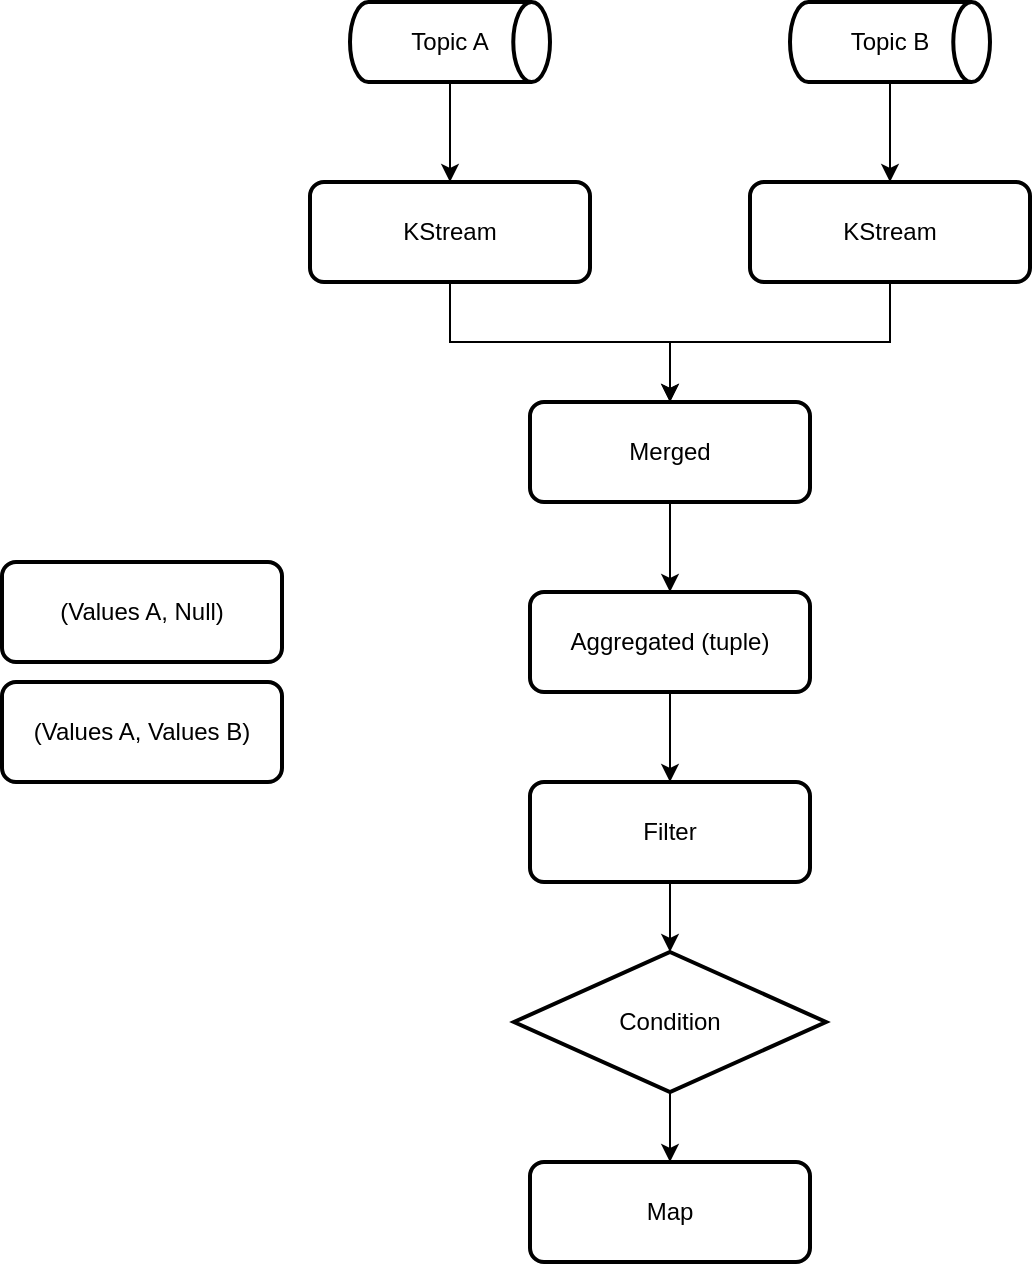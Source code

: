 <mxfile version="21.1.4" type="github">
  <diagram name="Page-1" id="GQdguLyDqn1J5aYRIGRp">
    <mxGraphModel dx="724" dy="379" grid="1" gridSize="10" guides="1" tooltips="1" connect="1" arrows="1" fold="1" page="1" pageScale="1" pageWidth="827" pageHeight="1169" math="0" shadow="0">
      <root>
        <mxCell id="0" />
        <mxCell id="1" parent="0" />
        <mxCell id="ac-CJ9rbDyMM8MRPhUsu-12" style="edgeStyle=orthogonalEdgeStyle;rounded=0;orthogonalLoop=1;jettySize=auto;html=1;" edge="1" parent="1" source="ac-CJ9rbDyMM8MRPhUsu-1" target="ac-CJ9rbDyMM8MRPhUsu-10">
          <mxGeometry relative="1" as="geometry" />
        </mxCell>
        <mxCell id="ac-CJ9rbDyMM8MRPhUsu-1" value="Topic A" style="strokeWidth=2;html=1;shape=mxgraph.flowchart.direct_data;whiteSpace=wrap;" vertex="1" parent="1">
          <mxGeometry x="254" y="20" width="100" height="40" as="geometry" />
        </mxCell>
        <mxCell id="ac-CJ9rbDyMM8MRPhUsu-13" style="edgeStyle=orthogonalEdgeStyle;rounded=0;orthogonalLoop=1;jettySize=auto;html=1;" edge="1" parent="1" source="ac-CJ9rbDyMM8MRPhUsu-2" target="ac-CJ9rbDyMM8MRPhUsu-11">
          <mxGeometry relative="1" as="geometry" />
        </mxCell>
        <mxCell id="ac-CJ9rbDyMM8MRPhUsu-2" value="Topic B" style="strokeWidth=2;html=1;shape=mxgraph.flowchart.direct_data;whiteSpace=wrap;" vertex="1" parent="1">
          <mxGeometry x="474" y="20" width="100" height="40" as="geometry" />
        </mxCell>
        <mxCell id="ac-CJ9rbDyMM8MRPhUsu-16" style="edgeStyle=orthogonalEdgeStyle;rounded=0;orthogonalLoop=1;jettySize=auto;html=1;" edge="1" parent="1" source="ac-CJ9rbDyMM8MRPhUsu-3" target="ac-CJ9rbDyMM8MRPhUsu-5">
          <mxGeometry relative="1" as="geometry" />
        </mxCell>
        <mxCell id="ac-CJ9rbDyMM8MRPhUsu-3" value="Merged" style="rounded=1;whiteSpace=wrap;html=1;absoluteArcSize=1;arcSize=14;strokeWidth=2;" vertex="1" parent="1">
          <mxGeometry x="344" y="220" width="140" height="50" as="geometry" />
        </mxCell>
        <mxCell id="ac-CJ9rbDyMM8MRPhUsu-18" value="" style="edgeStyle=orthogonalEdgeStyle;rounded=0;orthogonalLoop=1;jettySize=auto;html=1;" edge="1" parent="1" source="ac-CJ9rbDyMM8MRPhUsu-4" target="ac-CJ9rbDyMM8MRPhUsu-6">
          <mxGeometry relative="1" as="geometry" />
        </mxCell>
        <mxCell id="ac-CJ9rbDyMM8MRPhUsu-4" value="Filter" style="rounded=1;whiteSpace=wrap;html=1;absoluteArcSize=1;arcSize=14;strokeWidth=2;" vertex="1" parent="1">
          <mxGeometry x="344" y="410" width="140" height="50" as="geometry" />
        </mxCell>
        <mxCell id="ac-CJ9rbDyMM8MRPhUsu-17" value="" style="edgeStyle=orthogonalEdgeStyle;rounded=0;orthogonalLoop=1;jettySize=auto;html=1;" edge="1" parent="1" source="ac-CJ9rbDyMM8MRPhUsu-5" target="ac-CJ9rbDyMM8MRPhUsu-4">
          <mxGeometry relative="1" as="geometry" />
        </mxCell>
        <mxCell id="ac-CJ9rbDyMM8MRPhUsu-5" value="Aggregated (tuple)" style="rounded=1;whiteSpace=wrap;html=1;absoluteArcSize=1;arcSize=14;strokeWidth=2;" vertex="1" parent="1">
          <mxGeometry x="344" y="315" width="140" height="50" as="geometry" />
        </mxCell>
        <mxCell id="ac-CJ9rbDyMM8MRPhUsu-19" value="" style="edgeStyle=orthogonalEdgeStyle;rounded=0;orthogonalLoop=1;jettySize=auto;html=1;" edge="1" parent="1" source="ac-CJ9rbDyMM8MRPhUsu-6" target="ac-CJ9rbDyMM8MRPhUsu-7">
          <mxGeometry relative="1" as="geometry" />
        </mxCell>
        <mxCell id="ac-CJ9rbDyMM8MRPhUsu-6" value="Condition" style="strokeWidth=2;html=1;shape=mxgraph.flowchart.decision;whiteSpace=wrap;" vertex="1" parent="1">
          <mxGeometry x="336" y="495" width="156" height="70" as="geometry" />
        </mxCell>
        <mxCell id="ac-CJ9rbDyMM8MRPhUsu-7" value="Map" style="rounded=1;whiteSpace=wrap;html=1;absoluteArcSize=1;arcSize=14;strokeWidth=2;" vertex="1" parent="1">
          <mxGeometry x="344" y="600" width="140" height="50" as="geometry" />
        </mxCell>
        <mxCell id="ac-CJ9rbDyMM8MRPhUsu-8" value="(Values A, Null)" style="rounded=1;whiteSpace=wrap;html=1;absoluteArcSize=1;arcSize=14;strokeWidth=2;" vertex="1" parent="1">
          <mxGeometry x="80" y="300" width="140" height="50" as="geometry" />
        </mxCell>
        <mxCell id="ac-CJ9rbDyMM8MRPhUsu-9" value="(Values A, Values B)" style="rounded=1;whiteSpace=wrap;html=1;absoluteArcSize=1;arcSize=14;strokeWidth=2;" vertex="1" parent="1">
          <mxGeometry x="80" y="360" width="140" height="50" as="geometry" />
        </mxCell>
        <mxCell id="ac-CJ9rbDyMM8MRPhUsu-14" style="edgeStyle=orthogonalEdgeStyle;rounded=0;orthogonalLoop=1;jettySize=auto;html=1;" edge="1" parent="1" source="ac-CJ9rbDyMM8MRPhUsu-10" target="ac-CJ9rbDyMM8MRPhUsu-3">
          <mxGeometry relative="1" as="geometry" />
        </mxCell>
        <mxCell id="ac-CJ9rbDyMM8MRPhUsu-10" value="KStream" style="rounded=1;whiteSpace=wrap;html=1;absoluteArcSize=1;arcSize=14;strokeWidth=2;" vertex="1" parent="1">
          <mxGeometry x="234" y="110" width="140" height="50" as="geometry" />
        </mxCell>
        <mxCell id="ac-CJ9rbDyMM8MRPhUsu-15" style="edgeStyle=orthogonalEdgeStyle;rounded=0;orthogonalLoop=1;jettySize=auto;html=1;" edge="1" parent="1" source="ac-CJ9rbDyMM8MRPhUsu-11" target="ac-CJ9rbDyMM8MRPhUsu-3">
          <mxGeometry relative="1" as="geometry" />
        </mxCell>
        <mxCell id="ac-CJ9rbDyMM8MRPhUsu-11" value="KStream" style="rounded=1;whiteSpace=wrap;html=1;absoluteArcSize=1;arcSize=14;strokeWidth=2;" vertex="1" parent="1">
          <mxGeometry x="454" y="110" width="140" height="50" as="geometry" />
        </mxCell>
      </root>
    </mxGraphModel>
  </diagram>
</mxfile>
